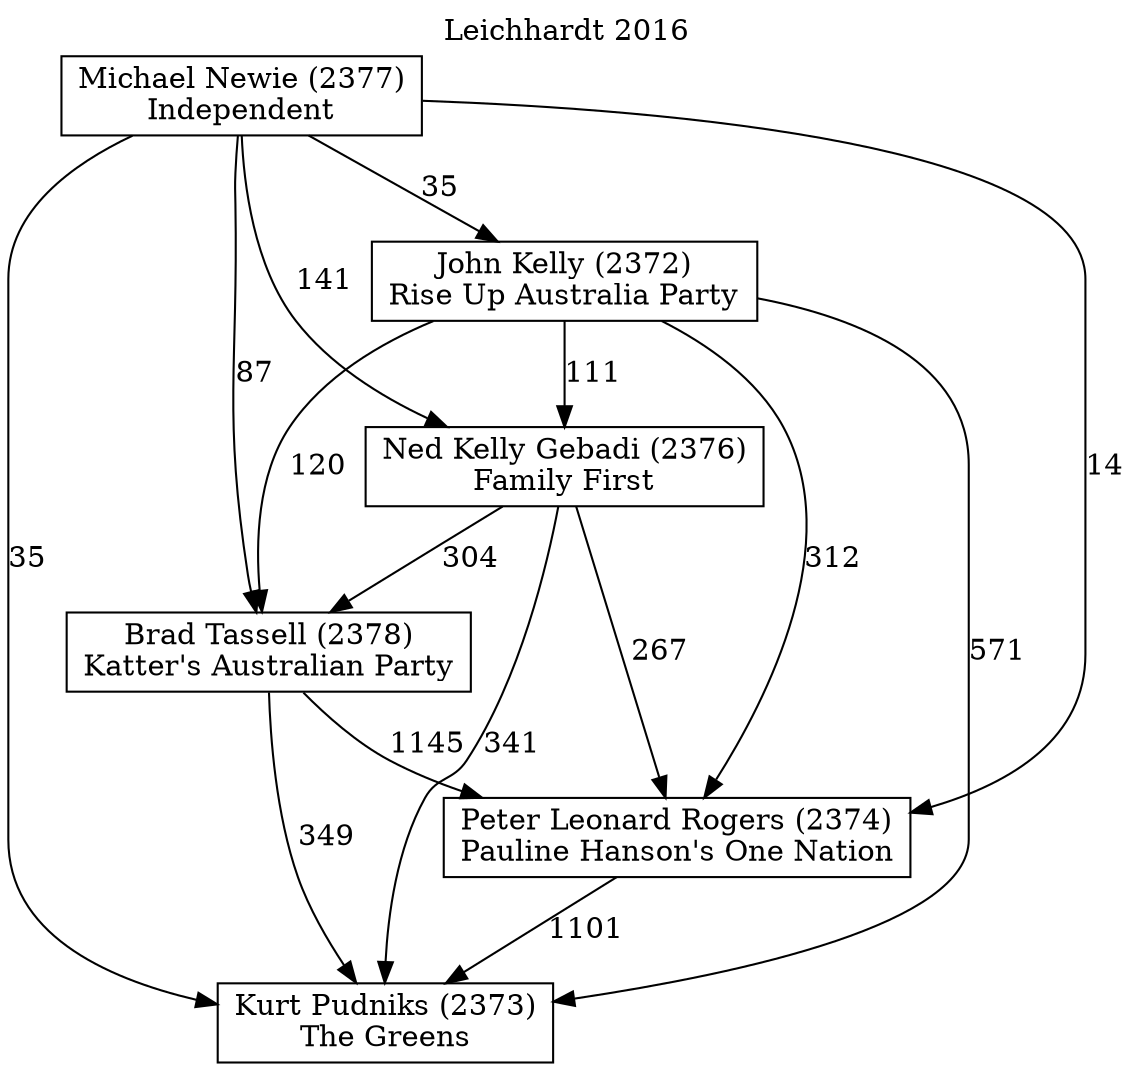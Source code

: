 // House preference flow
digraph "Kurt Pudniks (2373)_Leichhardt_2016" {
	graph [label="Leichhardt 2016" labelloc=t mclimit=10]
	node [shape=box]
	"Kurt Pudniks (2373)" [label="Kurt Pudniks (2373)
The Greens"]
	"Peter Leonard Rogers (2374)" [label="Peter Leonard Rogers (2374)
Pauline Hanson's One Nation"]
	"Brad Tassell (2378)" [label="Brad Tassell (2378)
Katter's Australian Party"]
	"Ned Kelly Gebadi (2376)" [label="Ned Kelly Gebadi (2376)
Family First"]
	"John Kelly (2372)" [label="John Kelly (2372)
Rise Up Australia Party"]
	"Michael Newie (2377)" [label="Michael Newie (2377)
Independent"]
	"Kurt Pudniks (2373)" [label="Kurt Pudniks (2373)
The Greens"]
	"Brad Tassell (2378)" [label="Brad Tassell (2378)
Katter's Australian Party"]
	"Ned Kelly Gebadi (2376)" [label="Ned Kelly Gebadi (2376)
Family First"]
	"John Kelly (2372)" [label="John Kelly (2372)
Rise Up Australia Party"]
	"Michael Newie (2377)" [label="Michael Newie (2377)
Independent"]
	"Kurt Pudniks (2373)" [label="Kurt Pudniks (2373)
The Greens"]
	"Ned Kelly Gebadi (2376)" [label="Ned Kelly Gebadi (2376)
Family First"]
	"John Kelly (2372)" [label="John Kelly (2372)
Rise Up Australia Party"]
	"Michael Newie (2377)" [label="Michael Newie (2377)
Independent"]
	"Kurt Pudniks (2373)" [label="Kurt Pudniks (2373)
The Greens"]
	"John Kelly (2372)" [label="John Kelly (2372)
Rise Up Australia Party"]
	"Michael Newie (2377)" [label="Michael Newie (2377)
Independent"]
	"Kurt Pudniks (2373)" [label="Kurt Pudniks (2373)
The Greens"]
	"Michael Newie (2377)" [label="Michael Newie (2377)
Independent"]
	"Michael Newie (2377)" [label="Michael Newie (2377)
Independent"]
	"John Kelly (2372)" [label="John Kelly (2372)
Rise Up Australia Party"]
	"Michael Newie (2377)" [label="Michael Newie (2377)
Independent"]
	"Michael Newie (2377)" [label="Michael Newie (2377)
Independent"]
	"Ned Kelly Gebadi (2376)" [label="Ned Kelly Gebadi (2376)
Family First"]
	"John Kelly (2372)" [label="John Kelly (2372)
Rise Up Australia Party"]
	"Michael Newie (2377)" [label="Michael Newie (2377)
Independent"]
	"Ned Kelly Gebadi (2376)" [label="Ned Kelly Gebadi (2376)
Family First"]
	"Michael Newie (2377)" [label="Michael Newie (2377)
Independent"]
	"Michael Newie (2377)" [label="Michael Newie (2377)
Independent"]
	"John Kelly (2372)" [label="John Kelly (2372)
Rise Up Australia Party"]
	"Michael Newie (2377)" [label="Michael Newie (2377)
Independent"]
	"Michael Newie (2377)" [label="Michael Newie (2377)
Independent"]
	"Brad Tassell (2378)" [label="Brad Tassell (2378)
Katter's Australian Party"]
	"Ned Kelly Gebadi (2376)" [label="Ned Kelly Gebadi (2376)
Family First"]
	"John Kelly (2372)" [label="John Kelly (2372)
Rise Up Australia Party"]
	"Michael Newie (2377)" [label="Michael Newie (2377)
Independent"]
	"Brad Tassell (2378)" [label="Brad Tassell (2378)
Katter's Australian Party"]
	"John Kelly (2372)" [label="John Kelly (2372)
Rise Up Australia Party"]
	"Michael Newie (2377)" [label="Michael Newie (2377)
Independent"]
	"Brad Tassell (2378)" [label="Brad Tassell (2378)
Katter's Australian Party"]
	"Michael Newie (2377)" [label="Michael Newie (2377)
Independent"]
	"Michael Newie (2377)" [label="Michael Newie (2377)
Independent"]
	"John Kelly (2372)" [label="John Kelly (2372)
Rise Up Australia Party"]
	"Michael Newie (2377)" [label="Michael Newie (2377)
Independent"]
	"Michael Newie (2377)" [label="Michael Newie (2377)
Independent"]
	"Ned Kelly Gebadi (2376)" [label="Ned Kelly Gebadi (2376)
Family First"]
	"John Kelly (2372)" [label="John Kelly (2372)
Rise Up Australia Party"]
	"Michael Newie (2377)" [label="Michael Newie (2377)
Independent"]
	"Ned Kelly Gebadi (2376)" [label="Ned Kelly Gebadi (2376)
Family First"]
	"Michael Newie (2377)" [label="Michael Newie (2377)
Independent"]
	"Michael Newie (2377)" [label="Michael Newie (2377)
Independent"]
	"John Kelly (2372)" [label="John Kelly (2372)
Rise Up Australia Party"]
	"Michael Newie (2377)" [label="Michael Newie (2377)
Independent"]
	"Michael Newie (2377)" [label="Michael Newie (2377)
Independent"]
	"Peter Leonard Rogers (2374)" [label="Peter Leonard Rogers (2374)
Pauline Hanson's One Nation"]
	"Brad Tassell (2378)" [label="Brad Tassell (2378)
Katter's Australian Party"]
	"Ned Kelly Gebadi (2376)" [label="Ned Kelly Gebadi (2376)
Family First"]
	"John Kelly (2372)" [label="John Kelly (2372)
Rise Up Australia Party"]
	"Michael Newie (2377)" [label="Michael Newie (2377)
Independent"]
	"Peter Leonard Rogers (2374)" [label="Peter Leonard Rogers (2374)
Pauline Hanson's One Nation"]
	"Ned Kelly Gebadi (2376)" [label="Ned Kelly Gebadi (2376)
Family First"]
	"John Kelly (2372)" [label="John Kelly (2372)
Rise Up Australia Party"]
	"Michael Newie (2377)" [label="Michael Newie (2377)
Independent"]
	"Peter Leonard Rogers (2374)" [label="Peter Leonard Rogers (2374)
Pauline Hanson's One Nation"]
	"John Kelly (2372)" [label="John Kelly (2372)
Rise Up Australia Party"]
	"Michael Newie (2377)" [label="Michael Newie (2377)
Independent"]
	"Peter Leonard Rogers (2374)" [label="Peter Leonard Rogers (2374)
Pauline Hanson's One Nation"]
	"Michael Newie (2377)" [label="Michael Newie (2377)
Independent"]
	"Michael Newie (2377)" [label="Michael Newie (2377)
Independent"]
	"John Kelly (2372)" [label="John Kelly (2372)
Rise Up Australia Party"]
	"Michael Newie (2377)" [label="Michael Newie (2377)
Independent"]
	"Michael Newie (2377)" [label="Michael Newie (2377)
Independent"]
	"Ned Kelly Gebadi (2376)" [label="Ned Kelly Gebadi (2376)
Family First"]
	"John Kelly (2372)" [label="John Kelly (2372)
Rise Up Australia Party"]
	"Michael Newie (2377)" [label="Michael Newie (2377)
Independent"]
	"Ned Kelly Gebadi (2376)" [label="Ned Kelly Gebadi (2376)
Family First"]
	"Michael Newie (2377)" [label="Michael Newie (2377)
Independent"]
	"Michael Newie (2377)" [label="Michael Newie (2377)
Independent"]
	"John Kelly (2372)" [label="John Kelly (2372)
Rise Up Australia Party"]
	"Michael Newie (2377)" [label="Michael Newie (2377)
Independent"]
	"Michael Newie (2377)" [label="Michael Newie (2377)
Independent"]
	"Brad Tassell (2378)" [label="Brad Tassell (2378)
Katter's Australian Party"]
	"Ned Kelly Gebadi (2376)" [label="Ned Kelly Gebadi (2376)
Family First"]
	"John Kelly (2372)" [label="John Kelly (2372)
Rise Up Australia Party"]
	"Michael Newie (2377)" [label="Michael Newie (2377)
Independent"]
	"Brad Tassell (2378)" [label="Brad Tassell (2378)
Katter's Australian Party"]
	"John Kelly (2372)" [label="John Kelly (2372)
Rise Up Australia Party"]
	"Michael Newie (2377)" [label="Michael Newie (2377)
Independent"]
	"Brad Tassell (2378)" [label="Brad Tassell (2378)
Katter's Australian Party"]
	"Michael Newie (2377)" [label="Michael Newie (2377)
Independent"]
	"Michael Newie (2377)" [label="Michael Newie (2377)
Independent"]
	"John Kelly (2372)" [label="John Kelly (2372)
Rise Up Australia Party"]
	"Michael Newie (2377)" [label="Michael Newie (2377)
Independent"]
	"Michael Newie (2377)" [label="Michael Newie (2377)
Independent"]
	"Ned Kelly Gebadi (2376)" [label="Ned Kelly Gebadi (2376)
Family First"]
	"John Kelly (2372)" [label="John Kelly (2372)
Rise Up Australia Party"]
	"Michael Newie (2377)" [label="Michael Newie (2377)
Independent"]
	"Ned Kelly Gebadi (2376)" [label="Ned Kelly Gebadi (2376)
Family First"]
	"Michael Newie (2377)" [label="Michael Newie (2377)
Independent"]
	"Michael Newie (2377)" [label="Michael Newie (2377)
Independent"]
	"John Kelly (2372)" [label="John Kelly (2372)
Rise Up Australia Party"]
	"Michael Newie (2377)" [label="Michael Newie (2377)
Independent"]
	"Michael Newie (2377)" [label="Michael Newie (2377)
Independent"]
	"Peter Leonard Rogers (2374)" -> "Kurt Pudniks (2373)" [label=1101]
	"Brad Tassell (2378)" -> "Peter Leonard Rogers (2374)" [label=1145]
	"Ned Kelly Gebadi (2376)" -> "Brad Tassell (2378)" [label=304]
	"John Kelly (2372)" -> "Ned Kelly Gebadi (2376)" [label=111]
	"Michael Newie (2377)" -> "John Kelly (2372)" [label=35]
	"Brad Tassell (2378)" -> "Kurt Pudniks (2373)" [label=349]
	"Ned Kelly Gebadi (2376)" -> "Kurt Pudniks (2373)" [label=341]
	"John Kelly (2372)" -> "Kurt Pudniks (2373)" [label=571]
	"Michael Newie (2377)" -> "Kurt Pudniks (2373)" [label=35]
	"Michael Newie (2377)" -> "Ned Kelly Gebadi (2376)" [label=141]
	"John Kelly (2372)" -> "Brad Tassell (2378)" [label=120]
	"Michael Newie (2377)" -> "Brad Tassell (2378)" [label=87]
	"Ned Kelly Gebadi (2376)" -> "Peter Leonard Rogers (2374)" [label=267]
	"John Kelly (2372)" -> "Peter Leonard Rogers (2374)" [label=312]
	"Michael Newie (2377)" -> "Peter Leonard Rogers (2374)" [label=14]
}
